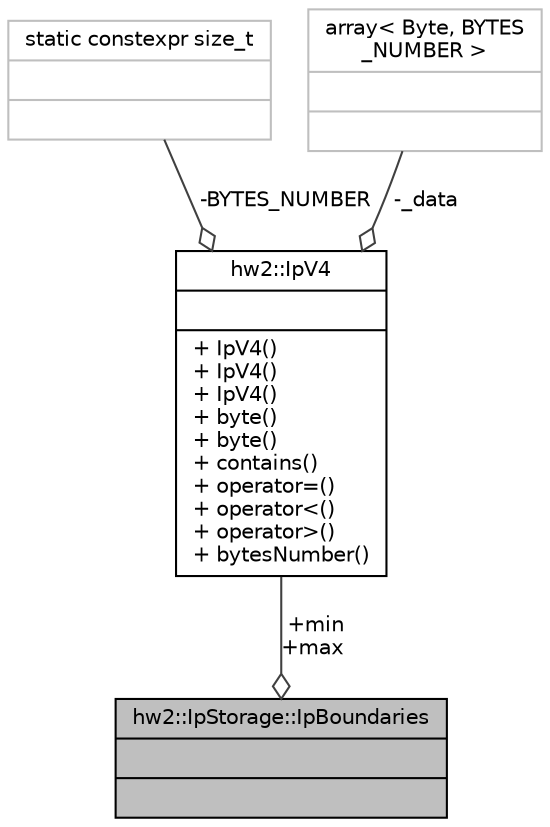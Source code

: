 digraph "hw2::IpStorage::IpBoundaries"
{
 // INTERACTIVE_SVG=YES
  edge [fontname="Helvetica",fontsize="10",labelfontname="Helvetica",labelfontsize="10"];
  node [fontname="Helvetica",fontsize="10",shape=record];
  Node1 [label="{hw2::IpStorage::IpBoundaries\n||}",height=0.2,width=0.4,color="black", fillcolor="grey75", style="filled", fontcolor="black"];
  Node2 -> Node1 [color="grey25",fontsize="10",style="solid",label=" +min\n+max" ,arrowhead="odiamond",fontname="Helvetica"];
  Node2 [label="{hw2::IpV4\n||+ IpV4()\l+ IpV4()\l+ IpV4()\l+ byte()\l+ byte()\l+ contains()\l+ operator=()\l+ operator\<()\l+ operator\>()\l+ bytesNumber()\l}",height=0.2,width=0.4,color="black", fillcolor="white", style="filled",URL="$classhw2_1_1_ip_v4.html"];
  Node3 -> Node2 [color="grey25",fontsize="10",style="solid",label=" -BYTES_NUMBER" ,arrowhead="odiamond",fontname="Helvetica"];
  Node3 [label="{static constexpr size_t\n||}",height=0.2,width=0.4,color="grey75", fillcolor="white", style="filled"];
  Node4 -> Node2 [color="grey25",fontsize="10",style="solid",label=" -_data" ,arrowhead="odiamond",fontname="Helvetica"];
  Node4 [label="{array\< Byte, BYTES\l_NUMBER \>\n||}",height=0.2,width=0.4,color="grey75", fillcolor="white", style="filled"];
}
